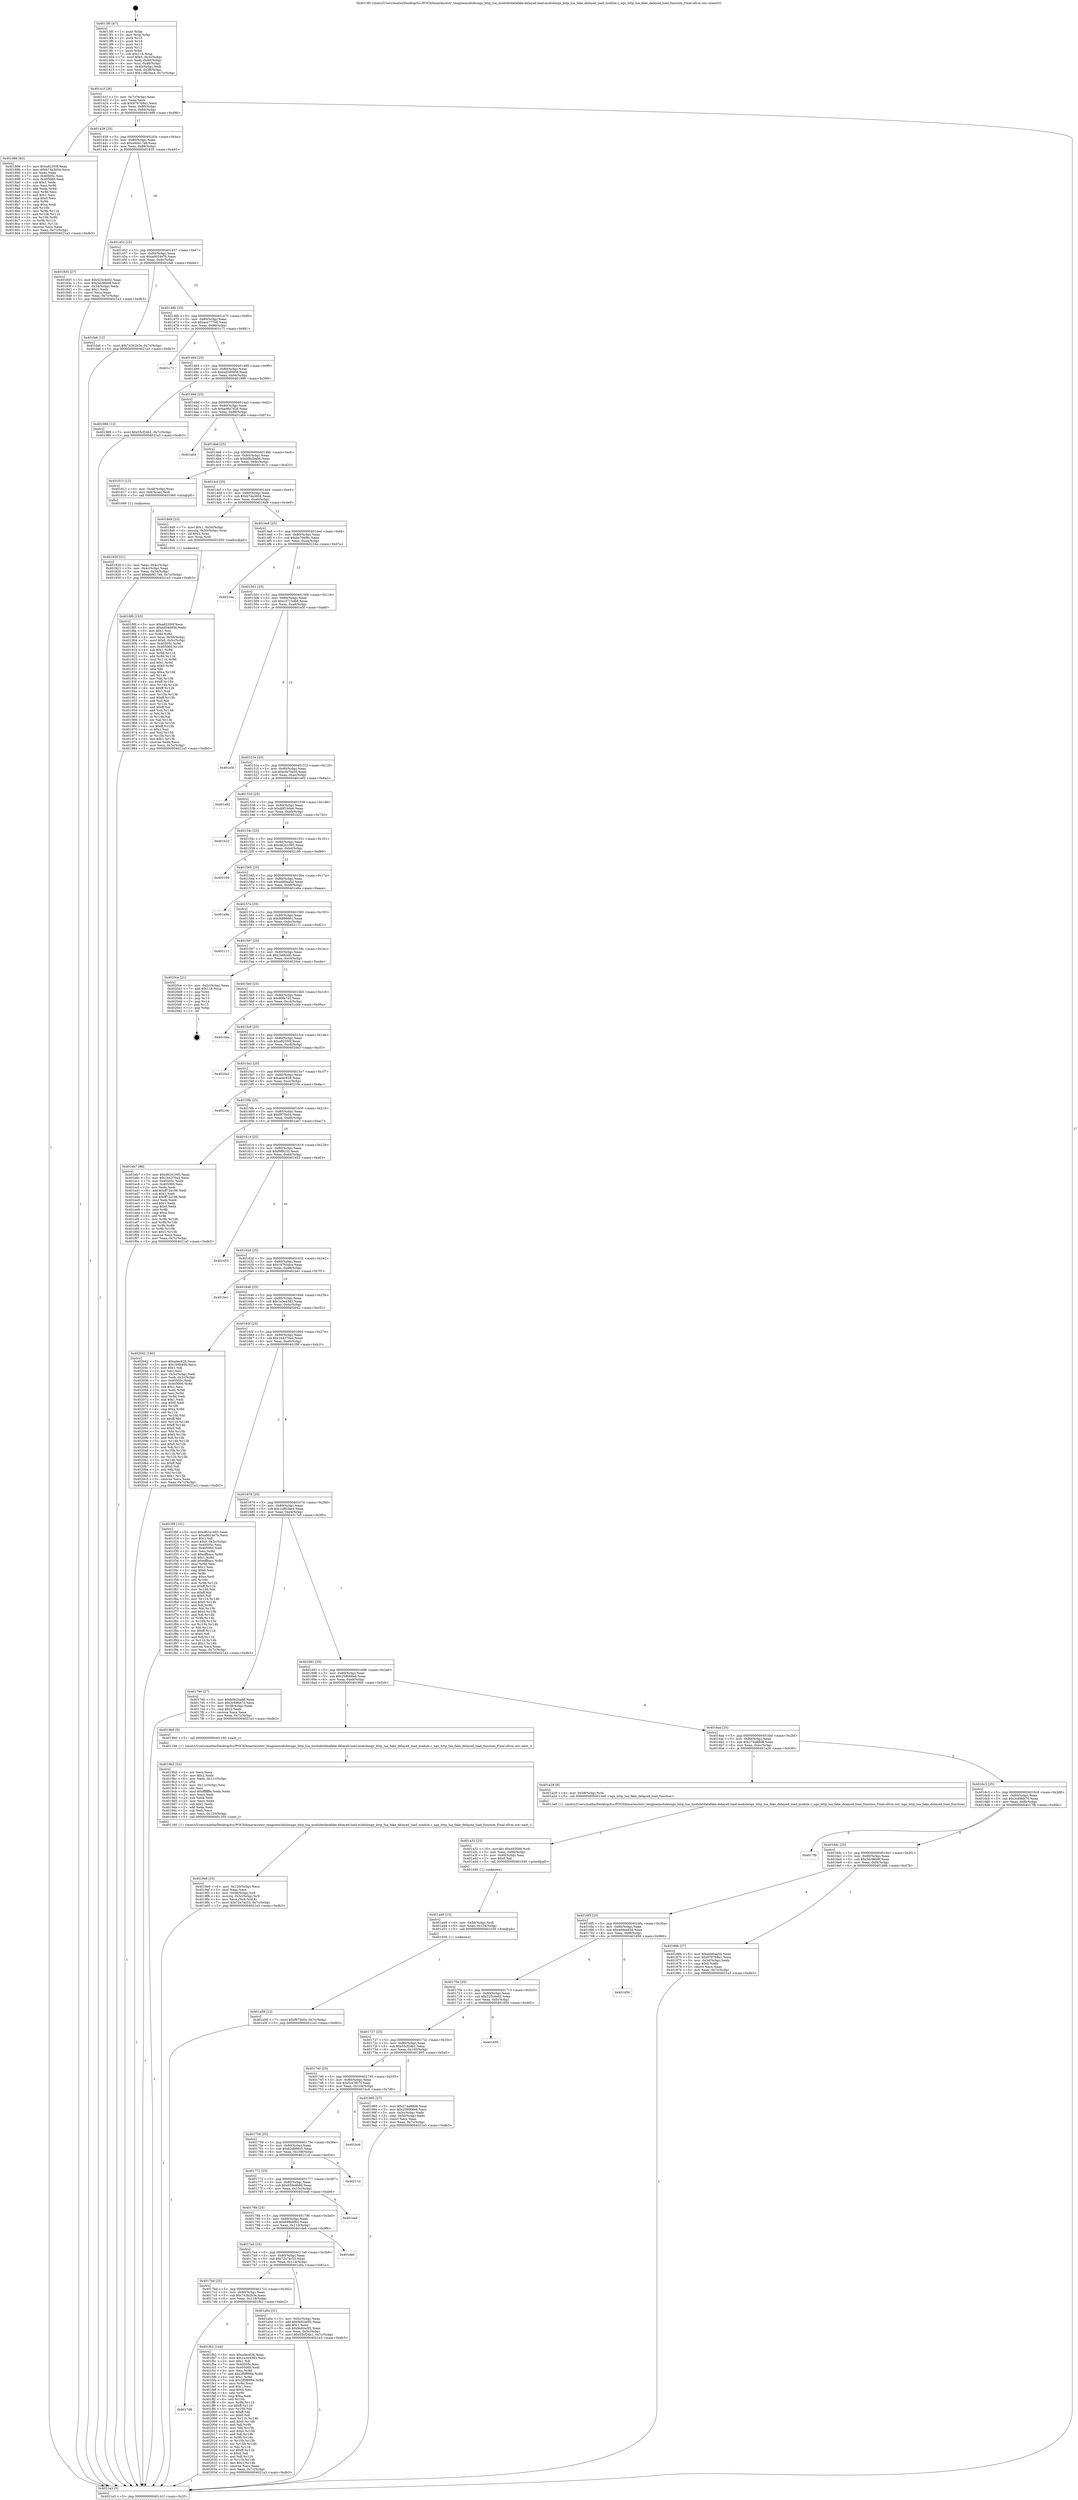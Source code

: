 digraph "0x4013f0" {
  label = "0x4013f0 (/mnt/c/Users/mathe/Desktop/tcc/POCII/binaries/extr_tenginemodulesngx_http_lua_moduletdatafake-delayed-load-modulengx_http_lua_fake_delayed_load_module.c_ngx_http_lua_fake_delayed_load_function_Final-ollvm.out::main(0))"
  labelloc = "t"
  node[shape=record]

  Entry [label="",width=0.3,height=0.3,shape=circle,fillcolor=black,style=filled]
  "0x40141f" [label="{
     0x40141f [26]\l
     | [instrs]\l
     &nbsp;&nbsp;0x40141f \<+3\>: mov -0x7c(%rbp),%eax\l
     &nbsp;&nbsp;0x401422 \<+2\>: mov %eax,%ecx\l
     &nbsp;&nbsp;0x401424 \<+6\>: sub $0x979769a1,%ecx\l
     &nbsp;&nbsp;0x40142a \<+3\>: mov %eax,-0x80(%rbp)\l
     &nbsp;&nbsp;0x40142d \<+6\>: mov %ecx,-0x84(%rbp)\l
     &nbsp;&nbsp;0x401433 \<+6\>: je 0000000000401886 \<main+0x496\>\l
  }"]
  "0x401886" [label="{
     0x401886 [83]\l
     | [instrs]\l
     &nbsp;&nbsp;0x401886 \<+5\>: mov $0xa82350f,%eax\l
     &nbsp;&nbsp;0x40188b \<+5\>: mov $0xb74a3604,%ecx\l
     &nbsp;&nbsp;0x401890 \<+2\>: xor %edx,%edx\l
     &nbsp;&nbsp;0x401892 \<+7\>: mov 0x40505c,%esi\l
     &nbsp;&nbsp;0x401899 \<+7\>: mov 0x405060,%edi\l
     &nbsp;&nbsp;0x4018a0 \<+3\>: sub $0x1,%edx\l
     &nbsp;&nbsp;0x4018a3 \<+3\>: mov %esi,%r8d\l
     &nbsp;&nbsp;0x4018a6 \<+3\>: add %edx,%r8d\l
     &nbsp;&nbsp;0x4018a9 \<+4\>: imul %r8d,%esi\l
     &nbsp;&nbsp;0x4018ad \<+3\>: and $0x1,%esi\l
     &nbsp;&nbsp;0x4018b0 \<+3\>: cmp $0x0,%esi\l
     &nbsp;&nbsp;0x4018b3 \<+4\>: sete %r9b\l
     &nbsp;&nbsp;0x4018b7 \<+3\>: cmp $0xa,%edi\l
     &nbsp;&nbsp;0x4018ba \<+4\>: setl %r10b\l
     &nbsp;&nbsp;0x4018be \<+3\>: mov %r9b,%r11b\l
     &nbsp;&nbsp;0x4018c1 \<+3\>: and %r10b,%r11b\l
     &nbsp;&nbsp;0x4018c4 \<+3\>: xor %r10b,%r9b\l
     &nbsp;&nbsp;0x4018c7 \<+3\>: or %r9b,%r11b\l
     &nbsp;&nbsp;0x4018ca \<+4\>: test $0x1,%r11b\l
     &nbsp;&nbsp;0x4018ce \<+3\>: cmovne %ecx,%eax\l
     &nbsp;&nbsp;0x4018d1 \<+3\>: mov %eax,-0x7c(%rbp)\l
     &nbsp;&nbsp;0x4018d4 \<+5\>: jmp 00000000004021a3 \<main+0xdb3\>\l
  }"]
  "0x401439" [label="{
     0x401439 [25]\l
     | [instrs]\l
     &nbsp;&nbsp;0x401439 \<+5\>: jmp 000000000040143e \<main+0x4e\>\l
     &nbsp;&nbsp;0x40143e \<+3\>: mov -0x80(%rbp),%eax\l
     &nbsp;&nbsp;0x401441 \<+5\>: sub $0xa6d417a6,%eax\l
     &nbsp;&nbsp;0x401446 \<+6\>: mov %eax,-0x88(%rbp)\l
     &nbsp;&nbsp;0x40144c \<+6\>: je 0000000000401835 \<main+0x445\>\l
  }"]
  Exit [label="",width=0.3,height=0.3,shape=circle,fillcolor=black,style=filled,peripheries=2]
  "0x401835" [label="{
     0x401835 [27]\l
     | [instrs]\l
     &nbsp;&nbsp;0x401835 \<+5\>: mov $0x525c4e02,%eax\l
     &nbsp;&nbsp;0x40183a \<+5\>: mov $0x3dc96b9f,%ecx\l
     &nbsp;&nbsp;0x40183f \<+3\>: mov -0x34(%rbp),%edx\l
     &nbsp;&nbsp;0x401842 \<+3\>: cmp $0x1,%edx\l
     &nbsp;&nbsp;0x401845 \<+3\>: cmovl %ecx,%eax\l
     &nbsp;&nbsp;0x401848 \<+3\>: mov %eax,-0x7c(%rbp)\l
     &nbsp;&nbsp;0x40184b \<+5\>: jmp 00000000004021a3 \<main+0xdb3\>\l
  }"]
  "0x401452" [label="{
     0x401452 [25]\l
     | [instrs]\l
     &nbsp;&nbsp;0x401452 \<+5\>: jmp 0000000000401457 \<main+0x67\>\l
     &nbsp;&nbsp;0x401457 \<+3\>: mov -0x80(%rbp),%eax\l
     &nbsp;&nbsp;0x40145a \<+5\>: sub $0xa9024e7b,%eax\l
     &nbsp;&nbsp;0x40145f \<+6\>: mov %eax,-0x8c(%rbp)\l
     &nbsp;&nbsp;0x401465 \<+6\>: je 0000000000401fa6 \<main+0xbb6\>\l
  }"]
  "0x4017d6" [label="{
     0x4017d6\l
  }", style=dashed]
  "0x401fa6" [label="{
     0x401fa6 [12]\l
     | [instrs]\l
     &nbsp;&nbsp;0x401fa6 \<+7\>: movl $0x743b2b3e,-0x7c(%rbp)\l
     &nbsp;&nbsp;0x401fad \<+5\>: jmp 00000000004021a3 \<main+0xdb3\>\l
  }"]
  "0x40146b" [label="{
     0x40146b [25]\l
     | [instrs]\l
     &nbsp;&nbsp;0x40146b \<+5\>: jmp 0000000000401470 \<main+0x80\>\l
     &nbsp;&nbsp;0x401470 \<+3\>: mov -0x80(%rbp),%eax\l
     &nbsp;&nbsp;0x401473 \<+5\>: sub $0xace77708,%eax\l
     &nbsp;&nbsp;0x401478 \<+6\>: mov %eax,-0x90(%rbp)\l
     &nbsp;&nbsp;0x40147e \<+6\>: je 0000000000401c71 \<main+0x881\>\l
  }"]
  "0x401fb2" [label="{
     0x401fb2 [144]\l
     | [instrs]\l
     &nbsp;&nbsp;0x401fb2 \<+5\>: mov $0xadec628,%eax\l
     &nbsp;&nbsp;0x401fb7 \<+5\>: mov $0x1a3e43d3,%ecx\l
     &nbsp;&nbsp;0x401fbc \<+2\>: mov $0x1,%dl\l
     &nbsp;&nbsp;0x401fbe \<+7\>: mov 0x40505c,%esi\l
     &nbsp;&nbsp;0x401fc5 \<+7\>: mov 0x405060,%edi\l
     &nbsp;&nbsp;0x401fcc \<+3\>: mov %esi,%r8d\l
     &nbsp;&nbsp;0x401fcf \<+7\>: add $0x2f0f8994,%r8d\l
     &nbsp;&nbsp;0x401fd6 \<+4\>: sub $0x1,%r8d\l
     &nbsp;&nbsp;0x401fda \<+7\>: sub $0x2f0f8994,%r8d\l
     &nbsp;&nbsp;0x401fe1 \<+4\>: imul %r8d,%esi\l
     &nbsp;&nbsp;0x401fe5 \<+3\>: and $0x1,%esi\l
     &nbsp;&nbsp;0x401fe8 \<+3\>: cmp $0x0,%esi\l
     &nbsp;&nbsp;0x401feb \<+4\>: sete %r9b\l
     &nbsp;&nbsp;0x401fef \<+3\>: cmp $0xa,%edi\l
     &nbsp;&nbsp;0x401ff2 \<+4\>: setl %r10b\l
     &nbsp;&nbsp;0x401ff6 \<+3\>: mov %r9b,%r11b\l
     &nbsp;&nbsp;0x401ff9 \<+4\>: xor $0xff,%r11b\l
     &nbsp;&nbsp;0x401ffd \<+3\>: mov %r10b,%bl\l
     &nbsp;&nbsp;0x402000 \<+3\>: xor $0xff,%bl\l
     &nbsp;&nbsp;0x402003 \<+3\>: xor $0x0,%dl\l
     &nbsp;&nbsp;0x402006 \<+3\>: mov %r11b,%r14b\l
     &nbsp;&nbsp;0x402009 \<+4\>: and $0x0,%r14b\l
     &nbsp;&nbsp;0x40200d \<+3\>: and %dl,%r9b\l
     &nbsp;&nbsp;0x402010 \<+3\>: mov %bl,%r15b\l
     &nbsp;&nbsp;0x402013 \<+4\>: and $0x0,%r15b\l
     &nbsp;&nbsp;0x402017 \<+3\>: and %dl,%r10b\l
     &nbsp;&nbsp;0x40201a \<+3\>: or %r9b,%r14b\l
     &nbsp;&nbsp;0x40201d \<+3\>: or %r10b,%r15b\l
     &nbsp;&nbsp;0x402020 \<+3\>: xor %r15b,%r14b\l
     &nbsp;&nbsp;0x402023 \<+3\>: or %bl,%r11b\l
     &nbsp;&nbsp;0x402026 \<+4\>: xor $0xff,%r11b\l
     &nbsp;&nbsp;0x40202a \<+3\>: or $0x0,%dl\l
     &nbsp;&nbsp;0x40202d \<+3\>: and %dl,%r11b\l
     &nbsp;&nbsp;0x402030 \<+3\>: or %r11b,%r14b\l
     &nbsp;&nbsp;0x402033 \<+4\>: test $0x1,%r14b\l
     &nbsp;&nbsp;0x402037 \<+3\>: cmovne %ecx,%eax\l
     &nbsp;&nbsp;0x40203a \<+3\>: mov %eax,-0x7c(%rbp)\l
     &nbsp;&nbsp;0x40203d \<+5\>: jmp 00000000004021a3 \<main+0xdb3\>\l
  }"]
  "0x401c71" [label="{
     0x401c71\l
  }", style=dashed]
  "0x401484" [label="{
     0x401484 [25]\l
     | [instrs]\l
     &nbsp;&nbsp;0x401484 \<+5\>: jmp 0000000000401489 \<main+0x99\>\l
     &nbsp;&nbsp;0x401489 \<+3\>: mov -0x80(%rbp),%eax\l
     &nbsp;&nbsp;0x40148c \<+5\>: sub $0xad540956,%eax\l
     &nbsp;&nbsp;0x401491 \<+6\>: mov %eax,-0x94(%rbp)\l
     &nbsp;&nbsp;0x401497 \<+6\>: je 0000000000401989 \<main+0x599\>\l
  }"]
  "0x401a58" [label="{
     0x401a58 [12]\l
     | [instrs]\l
     &nbsp;&nbsp;0x401a58 \<+7\>: movl $0xf975b54,-0x7c(%rbp)\l
     &nbsp;&nbsp;0x401a5f \<+5\>: jmp 00000000004021a3 \<main+0xdb3\>\l
  }"]
  "0x401989" [label="{
     0x401989 [12]\l
     | [instrs]\l
     &nbsp;&nbsp;0x401989 \<+7\>: movl $0x55cf24b1,-0x7c(%rbp)\l
     &nbsp;&nbsp;0x401990 \<+5\>: jmp 00000000004021a3 \<main+0xdb3\>\l
  }"]
  "0x40149d" [label="{
     0x40149d [25]\l
     | [instrs]\l
     &nbsp;&nbsp;0x40149d \<+5\>: jmp 00000000004014a2 \<main+0xb2\>\l
     &nbsp;&nbsp;0x4014a2 \<+3\>: mov -0x80(%rbp),%eax\l
     &nbsp;&nbsp;0x4014a5 \<+5\>: sub $0xad8a7d28,%eax\l
     &nbsp;&nbsp;0x4014aa \<+6\>: mov %eax,-0x98(%rbp)\l
     &nbsp;&nbsp;0x4014b0 \<+6\>: je 0000000000401a64 \<main+0x674\>\l
  }"]
  "0x401a49" [label="{
     0x401a49 [15]\l
     | [instrs]\l
     &nbsp;&nbsp;0x401a49 \<+4\>: mov -0x58(%rbp),%rdi\l
     &nbsp;&nbsp;0x401a4d \<+6\>: mov %eax,-0x124(%rbp)\l
     &nbsp;&nbsp;0x401a53 \<+5\>: call 0000000000401030 \<free@plt\>\l
     | [calls]\l
     &nbsp;&nbsp;0x401030 \{1\} (unknown)\l
  }"]
  "0x401a64" [label="{
     0x401a64\l
  }", style=dashed]
  "0x4014b6" [label="{
     0x4014b6 [25]\l
     | [instrs]\l
     &nbsp;&nbsp;0x4014b6 \<+5\>: jmp 00000000004014bb \<main+0xcb\>\l
     &nbsp;&nbsp;0x4014bb \<+3\>: mov -0x80(%rbp),%eax\l
     &nbsp;&nbsp;0x4014be \<+5\>: sub $0xb0b2bab6,%eax\l
     &nbsp;&nbsp;0x4014c3 \<+6\>: mov %eax,-0x9c(%rbp)\l
     &nbsp;&nbsp;0x4014c9 \<+6\>: je 0000000000401813 \<main+0x423\>\l
  }"]
  "0x401a32" [label="{
     0x401a32 [23]\l
     | [instrs]\l
     &nbsp;&nbsp;0x401a32 \<+10\>: movabs $0x4030d6,%rdi\l
     &nbsp;&nbsp;0x401a3c \<+3\>: mov %eax,-0x60(%rbp)\l
     &nbsp;&nbsp;0x401a3f \<+3\>: mov -0x60(%rbp),%esi\l
     &nbsp;&nbsp;0x401a42 \<+2\>: mov $0x0,%al\l
     &nbsp;&nbsp;0x401a44 \<+5\>: call 0000000000401040 \<printf@plt\>\l
     | [calls]\l
     &nbsp;&nbsp;0x401040 \{1\} (unknown)\l
  }"]
  "0x401813" [label="{
     0x401813 [13]\l
     | [instrs]\l
     &nbsp;&nbsp;0x401813 \<+4\>: mov -0x48(%rbp),%rax\l
     &nbsp;&nbsp;0x401817 \<+4\>: mov 0x8(%rax),%rdi\l
     &nbsp;&nbsp;0x40181b \<+5\>: call 0000000000401060 \<atoi@plt\>\l
     | [calls]\l
     &nbsp;&nbsp;0x401060 \{1\} (unknown)\l
  }"]
  "0x4014cf" [label="{
     0x4014cf [25]\l
     | [instrs]\l
     &nbsp;&nbsp;0x4014cf \<+5\>: jmp 00000000004014d4 \<main+0xe4\>\l
     &nbsp;&nbsp;0x4014d4 \<+3\>: mov -0x80(%rbp),%eax\l
     &nbsp;&nbsp;0x4014d7 \<+5\>: sub $0xb74a3604,%eax\l
     &nbsp;&nbsp;0x4014dc \<+6\>: mov %eax,-0xa0(%rbp)\l
     &nbsp;&nbsp;0x4014e2 \<+6\>: je 00000000004018d9 \<main+0x4e9\>\l
  }"]
  "0x4017bd" [label="{
     0x4017bd [25]\l
     | [instrs]\l
     &nbsp;&nbsp;0x4017bd \<+5\>: jmp 00000000004017c2 \<main+0x3d2\>\l
     &nbsp;&nbsp;0x4017c2 \<+3\>: mov -0x80(%rbp),%eax\l
     &nbsp;&nbsp;0x4017c5 \<+5\>: sub $0x743b2b3e,%eax\l
     &nbsp;&nbsp;0x4017ca \<+6\>: mov %eax,-0x118(%rbp)\l
     &nbsp;&nbsp;0x4017d0 \<+6\>: je 0000000000401fb2 \<main+0xbc2\>\l
  }"]
  "0x4018d9" [label="{
     0x4018d9 [23]\l
     | [instrs]\l
     &nbsp;&nbsp;0x4018d9 \<+7\>: movl $0x1,-0x50(%rbp)\l
     &nbsp;&nbsp;0x4018e0 \<+4\>: movslq -0x50(%rbp),%rax\l
     &nbsp;&nbsp;0x4018e4 \<+4\>: shl $0x2,%rax\l
     &nbsp;&nbsp;0x4018e8 \<+3\>: mov %rax,%rdi\l
     &nbsp;&nbsp;0x4018eb \<+5\>: call 0000000000401050 \<malloc@plt\>\l
     | [calls]\l
     &nbsp;&nbsp;0x401050 \{1\} (unknown)\l
  }"]
  "0x4014e8" [label="{
     0x4014e8 [25]\l
     | [instrs]\l
     &nbsp;&nbsp;0x4014e8 \<+5\>: jmp 00000000004014ed \<main+0xfd\>\l
     &nbsp;&nbsp;0x4014ed \<+3\>: mov -0x80(%rbp),%eax\l
     &nbsp;&nbsp;0x4014f0 \<+5\>: sub $0xbe70ef8c,%eax\l
     &nbsp;&nbsp;0x4014f5 \<+6\>: mov %eax,-0xa4(%rbp)\l
     &nbsp;&nbsp;0x4014fb \<+6\>: je 000000000040216a \<main+0xd7a\>\l
  }"]
  "0x401a0a" [label="{
     0x401a0a [31]\l
     | [instrs]\l
     &nbsp;&nbsp;0x401a0a \<+3\>: mov -0x5c(%rbp),%eax\l
     &nbsp;&nbsp;0x401a0d \<+5\>: add $0x9e62a0f2,%eax\l
     &nbsp;&nbsp;0x401a12 \<+3\>: add $0x1,%eax\l
     &nbsp;&nbsp;0x401a15 \<+5\>: sub $0x9e62a0f2,%eax\l
     &nbsp;&nbsp;0x401a1a \<+3\>: mov %eax,-0x5c(%rbp)\l
     &nbsp;&nbsp;0x401a1d \<+7\>: movl $0x55cf24b1,-0x7c(%rbp)\l
     &nbsp;&nbsp;0x401a24 \<+5\>: jmp 00000000004021a3 \<main+0xdb3\>\l
  }"]
  "0x40216a" [label="{
     0x40216a\l
  }", style=dashed]
  "0x401501" [label="{
     0x401501 [25]\l
     | [instrs]\l
     &nbsp;&nbsp;0x401501 \<+5\>: jmp 0000000000401506 \<main+0x116\>\l
     &nbsp;&nbsp;0x401506 \<+3\>: mov -0x80(%rbp),%eax\l
     &nbsp;&nbsp;0x401509 \<+5\>: sub $0xc3715db9,%eax\l
     &nbsp;&nbsp;0x40150e \<+6\>: mov %eax,-0xa8(%rbp)\l
     &nbsp;&nbsp;0x401514 \<+6\>: je 0000000000401e5f \<main+0xa6f\>\l
  }"]
  "0x4017a4" [label="{
     0x4017a4 [25]\l
     | [instrs]\l
     &nbsp;&nbsp;0x4017a4 \<+5\>: jmp 00000000004017a9 \<main+0x3b9\>\l
     &nbsp;&nbsp;0x4017a9 \<+3\>: mov -0x80(%rbp),%eax\l
     &nbsp;&nbsp;0x4017ac \<+5\>: sub $0x72a7ac53,%eax\l
     &nbsp;&nbsp;0x4017b1 \<+6\>: mov %eax,-0x114(%rbp)\l
     &nbsp;&nbsp;0x4017b7 \<+6\>: je 0000000000401a0a \<main+0x61a\>\l
  }"]
  "0x401e5f" [label="{
     0x401e5f\l
  }", style=dashed]
  "0x40151a" [label="{
     0x40151a [25]\l
     | [instrs]\l
     &nbsp;&nbsp;0x40151a \<+5\>: jmp 000000000040151f \<main+0x12f\>\l
     &nbsp;&nbsp;0x40151f \<+3\>: mov -0x80(%rbp),%eax\l
     &nbsp;&nbsp;0x401522 \<+5\>: sub $0xcfa70e35,%eax\l
     &nbsp;&nbsp;0x401527 \<+6\>: mov %eax,-0xac(%rbp)\l
     &nbsp;&nbsp;0x40152d \<+6\>: je 0000000000401a92 \<main+0x6a2\>\l
  }"]
  "0x401de6" [label="{
     0x401de6\l
  }", style=dashed]
  "0x401a92" [label="{
     0x401a92\l
  }", style=dashed]
  "0x401533" [label="{
     0x401533 [25]\l
     | [instrs]\l
     &nbsp;&nbsp;0x401533 \<+5\>: jmp 0000000000401538 \<main+0x148\>\l
     &nbsp;&nbsp;0x401538 \<+3\>: mov -0x80(%rbp),%eax\l
     &nbsp;&nbsp;0x40153b \<+5\>: sub $0xd0f1b0e6,%eax\l
     &nbsp;&nbsp;0x401540 \<+6\>: mov %eax,-0xb0(%rbp)\l
     &nbsp;&nbsp;0x401546 \<+6\>: je 0000000000401b22 \<main+0x732\>\l
  }"]
  "0x40178b" [label="{
     0x40178b [25]\l
     | [instrs]\l
     &nbsp;&nbsp;0x40178b \<+5\>: jmp 0000000000401790 \<main+0x3a0\>\l
     &nbsp;&nbsp;0x401790 \<+3\>: mov -0x80(%rbp),%eax\l
     &nbsp;&nbsp;0x401793 \<+5\>: sub $0x699ebfb2,%eax\l
     &nbsp;&nbsp;0x401798 \<+6\>: mov %eax,-0x110(%rbp)\l
     &nbsp;&nbsp;0x40179e \<+6\>: je 0000000000401de6 \<main+0x9f6\>\l
  }"]
  "0x401b22" [label="{
     0x401b22\l
  }", style=dashed]
  "0x40154c" [label="{
     0x40154c [25]\l
     | [instrs]\l
     &nbsp;&nbsp;0x40154c \<+5\>: jmp 0000000000401551 \<main+0x161\>\l
     &nbsp;&nbsp;0x401551 \<+3\>: mov -0x80(%rbp),%eax\l
     &nbsp;&nbsp;0x401554 \<+5\>: sub $0xd6241093,%eax\l
     &nbsp;&nbsp;0x401559 \<+6\>: mov %eax,-0xb4(%rbp)\l
     &nbsp;&nbsp;0x40155f \<+6\>: je 0000000000402189 \<main+0xd99\>\l
  }"]
  "0x401ea6" [label="{
     0x401ea6\l
  }", style=dashed]
  "0x402189" [label="{
     0x402189\l
  }", style=dashed]
  "0x401565" [label="{
     0x401565 [25]\l
     | [instrs]\l
     &nbsp;&nbsp;0x401565 \<+5\>: jmp 000000000040156a \<main+0x17a\>\l
     &nbsp;&nbsp;0x40156a \<+3\>: mov -0x80(%rbp),%eax\l
     &nbsp;&nbsp;0x40156d \<+5\>: sub $0xedd0aa5d,%eax\l
     &nbsp;&nbsp;0x401572 \<+6\>: mov %eax,-0xb8(%rbp)\l
     &nbsp;&nbsp;0x401578 \<+6\>: je 0000000000401e9a \<main+0xaaa\>\l
  }"]
  "0x401772" [label="{
     0x401772 [25]\l
     | [instrs]\l
     &nbsp;&nbsp;0x401772 \<+5\>: jmp 0000000000401777 \<main+0x387\>\l
     &nbsp;&nbsp;0x401777 \<+3\>: mov -0x80(%rbp),%eax\l
     &nbsp;&nbsp;0x40177a \<+5\>: sub $0x659e9b9d,%eax\l
     &nbsp;&nbsp;0x40177f \<+6\>: mov %eax,-0x10c(%rbp)\l
     &nbsp;&nbsp;0x401785 \<+6\>: je 0000000000401ea6 \<main+0xab6\>\l
  }"]
  "0x401e9a" [label="{
     0x401e9a\l
  }", style=dashed]
  "0x40157e" [label="{
     0x40157e [25]\l
     | [instrs]\l
     &nbsp;&nbsp;0x40157e \<+5\>: jmp 0000000000401583 \<main+0x193\>\l
     &nbsp;&nbsp;0x401583 \<+3\>: mov -0x80(%rbp),%eax\l
     &nbsp;&nbsp;0x401586 \<+5\>: sub $0xf4886661,%eax\l
     &nbsp;&nbsp;0x40158b \<+6\>: mov %eax,-0xbc(%rbp)\l
     &nbsp;&nbsp;0x401591 \<+6\>: je 0000000000402111 \<main+0xd21\>\l
  }"]
  "0x40211d" [label="{
     0x40211d\l
  }", style=dashed]
  "0x402111" [label="{
     0x402111\l
  }", style=dashed]
  "0x401597" [label="{
     0x401597 [25]\l
     | [instrs]\l
     &nbsp;&nbsp;0x401597 \<+5\>: jmp 000000000040159c \<main+0x1ac\>\l
     &nbsp;&nbsp;0x40159c \<+3\>: mov -0x80(%rbp),%eax\l
     &nbsp;&nbsp;0x40159f \<+5\>: sub $0x1b6b4d0,%eax\l
     &nbsp;&nbsp;0x4015a4 \<+6\>: mov %eax,-0xc0(%rbp)\l
     &nbsp;&nbsp;0x4015aa \<+6\>: je 00000000004020ce \<main+0xcde\>\l
  }"]
  "0x401759" [label="{
     0x401759 [25]\l
     | [instrs]\l
     &nbsp;&nbsp;0x401759 \<+5\>: jmp 000000000040175e \<main+0x36e\>\l
     &nbsp;&nbsp;0x40175e \<+3\>: mov -0x80(%rbp),%eax\l
     &nbsp;&nbsp;0x401761 \<+5\>: sub $0x62db66c5,%eax\l
     &nbsp;&nbsp;0x401766 \<+6\>: mov %eax,-0x108(%rbp)\l
     &nbsp;&nbsp;0x40176c \<+6\>: je 000000000040211d \<main+0xd2d\>\l
  }"]
  "0x4020ce" [label="{
     0x4020ce [21]\l
     | [instrs]\l
     &nbsp;&nbsp;0x4020ce \<+3\>: mov -0x2c(%rbp),%eax\l
     &nbsp;&nbsp;0x4020d1 \<+7\>: add $0x118,%rsp\l
     &nbsp;&nbsp;0x4020d8 \<+1\>: pop %rbx\l
     &nbsp;&nbsp;0x4020d9 \<+2\>: pop %r12\l
     &nbsp;&nbsp;0x4020db \<+2\>: pop %r13\l
     &nbsp;&nbsp;0x4020dd \<+2\>: pop %r14\l
     &nbsp;&nbsp;0x4020df \<+2\>: pop %r15\l
     &nbsp;&nbsp;0x4020e1 \<+1\>: pop %rbp\l
     &nbsp;&nbsp;0x4020e2 \<+1\>: ret\l
  }"]
  "0x4015b0" [label="{
     0x4015b0 [25]\l
     | [instrs]\l
     &nbsp;&nbsp;0x4015b0 \<+5\>: jmp 00000000004015b5 \<main+0x1c5\>\l
     &nbsp;&nbsp;0x4015b5 \<+3\>: mov -0x80(%rbp),%eax\l
     &nbsp;&nbsp;0x4015b8 \<+5\>: sub $0x60fe742,%eax\l
     &nbsp;&nbsp;0x4015bd \<+6\>: mov %eax,-0xc4(%rbp)\l
     &nbsp;&nbsp;0x4015c3 \<+6\>: je 0000000000401d4a \<main+0x95a\>\l
  }"]
  "0x401bc6" [label="{
     0x401bc6\l
  }", style=dashed]
  "0x401d4a" [label="{
     0x401d4a\l
  }", style=dashed]
  "0x4015c9" [label="{
     0x4015c9 [25]\l
     | [instrs]\l
     &nbsp;&nbsp;0x4015c9 \<+5\>: jmp 00000000004015ce \<main+0x1de\>\l
     &nbsp;&nbsp;0x4015ce \<+3\>: mov -0x80(%rbp),%eax\l
     &nbsp;&nbsp;0x4015d1 \<+5\>: sub $0xa82350f,%eax\l
     &nbsp;&nbsp;0x4015d6 \<+6\>: mov %eax,-0xc8(%rbp)\l
     &nbsp;&nbsp;0x4015dc \<+6\>: je 00000000004020e3 \<main+0xcf3\>\l
  }"]
  "0x4019e9" [label="{
     0x4019e9 [33]\l
     | [instrs]\l
     &nbsp;&nbsp;0x4019e9 \<+6\>: mov -0x120(%rbp),%ecx\l
     &nbsp;&nbsp;0x4019ef \<+3\>: imul %eax,%ecx\l
     &nbsp;&nbsp;0x4019f2 \<+4\>: mov -0x58(%rbp),%r8\l
     &nbsp;&nbsp;0x4019f6 \<+4\>: movslq -0x5c(%rbp),%r9\l
     &nbsp;&nbsp;0x4019fa \<+4\>: mov %ecx,(%r8,%r9,4)\l
     &nbsp;&nbsp;0x4019fe \<+7\>: movl $0x72a7ac53,-0x7c(%rbp)\l
     &nbsp;&nbsp;0x401a05 \<+5\>: jmp 00000000004021a3 \<main+0xdb3\>\l
  }"]
  "0x4020e3" [label="{
     0x4020e3\l
  }", style=dashed]
  "0x4015e2" [label="{
     0x4015e2 [25]\l
     | [instrs]\l
     &nbsp;&nbsp;0x4015e2 \<+5\>: jmp 00000000004015e7 \<main+0x1f7\>\l
     &nbsp;&nbsp;0x4015e7 \<+3\>: mov -0x80(%rbp),%eax\l
     &nbsp;&nbsp;0x4015ea \<+5\>: sub $0xadec628,%eax\l
     &nbsp;&nbsp;0x4015ef \<+6\>: mov %eax,-0xcc(%rbp)\l
     &nbsp;&nbsp;0x4015f5 \<+6\>: je 000000000040219c \<main+0xdac\>\l
  }"]
  "0x4019b5" [label="{
     0x4019b5 [52]\l
     | [instrs]\l
     &nbsp;&nbsp;0x4019b5 \<+2\>: xor %ecx,%ecx\l
     &nbsp;&nbsp;0x4019b7 \<+5\>: mov $0x2,%edx\l
     &nbsp;&nbsp;0x4019bc \<+6\>: mov %edx,-0x11c(%rbp)\l
     &nbsp;&nbsp;0x4019c2 \<+1\>: cltd\l
     &nbsp;&nbsp;0x4019c3 \<+6\>: mov -0x11c(%rbp),%esi\l
     &nbsp;&nbsp;0x4019c9 \<+2\>: idiv %esi\l
     &nbsp;&nbsp;0x4019cb \<+6\>: imul $0xfffffffe,%edx,%edx\l
     &nbsp;&nbsp;0x4019d1 \<+2\>: mov %ecx,%edi\l
     &nbsp;&nbsp;0x4019d3 \<+2\>: sub %edx,%edi\l
     &nbsp;&nbsp;0x4019d5 \<+2\>: mov %ecx,%edx\l
     &nbsp;&nbsp;0x4019d7 \<+3\>: sub $0x1,%edx\l
     &nbsp;&nbsp;0x4019da \<+2\>: add %edx,%edi\l
     &nbsp;&nbsp;0x4019dc \<+2\>: sub %edi,%ecx\l
     &nbsp;&nbsp;0x4019de \<+6\>: mov %ecx,-0x120(%rbp)\l
     &nbsp;&nbsp;0x4019e4 \<+5\>: call 0000000000401160 \<next_i\>\l
     | [calls]\l
     &nbsp;&nbsp;0x401160 \{1\} (/mnt/c/Users/mathe/Desktop/tcc/POCII/binaries/extr_tenginemodulesngx_http_lua_moduletdatafake-delayed-load-modulengx_http_lua_fake_delayed_load_module.c_ngx_http_lua_fake_delayed_load_function_Final-ollvm.out::next_i)\l
  }"]
  "0x40219c" [label="{
     0x40219c\l
  }", style=dashed]
  "0x4015fb" [label="{
     0x4015fb [25]\l
     | [instrs]\l
     &nbsp;&nbsp;0x4015fb \<+5\>: jmp 0000000000401600 \<main+0x210\>\l
     &nbsp;&nbsp;0x401600 \<+3\>: mov -0x80(%rbp),%eax\l
     &nbsp;&nbsp;0x401603 \<+5\>: sub $0xf975b54,%eax\l
     &nbsp;&nbsp;0x401608 \<+6\>: mov %eax,-0xd0(%rbp)\l
     &nbsp;&nbsp;0x40160e \<+6\>: je 0000000000401eb7 \<main+0xac7\>\l
  }"]
  "0x401740" [label="{
     0x401740 [25]\l
     | [instrs]\l
     &nbsp;&nbsp;0x401740 \<+5\>: jmp 0000000000401745 \<main+0x355\>\l
     &nbsp;&nbsp;0x401745 \<+3\>: mov -0x80(%rbp),%eax\l
     &nbsp;&nbsp;0x401748 \<+5\>: sub $0x5ca78c7f,%eax\l
     &nbsp;&nbsp;0x40174d \<+6\>: mov %eax,-0x104(%rbp)\l
     &nbsp;&nbsp;0x401753 \<+6\>: je 0000000000401bc6 \<main+0x7d6\>\l
  }"]
  "0x401eb7" [label="{
     0x401eb7 [88]\l
     | [instrs]\l
     &nbsp;&nbsp;0x401eb7 \<+5\>: mov $0xd6241093,%eax\l
     &nbsp;&nbsp;0x401ebc \<+5\>: mov $0x1b4370a4,%ecx\l
     &nbsp;&nbsp;0x401ec1 \<+7\>: mov 0x40505c,%edx\l
     &nbsp;&nbsp;0x401ec8 \<+7\>: mov 0x405060,%esi\l
     &nbsp;&nbsp;0x401ecf \<+2\>: mov %edx,%edi\l
     &nbsp;&nbsp;0x401ed1 \<+6\>: add $0xff72a196,%edi\l
     &nbsp;&nbsp;0x401ed7 \<+3\>: sub $0x1,%edi\l
     &nbsp;&nbsp;0x401eda \<+6\>: sub $0xff72a196,%edi\l
     &nbsp;&nbsp;0x401ee0 \<+3\>: imul %edi,%edx\l
     &nbsp;&nbsp;0x401ee3 \<+3\>: and $0x1,%edx\l
     &nbsp;&nbsp;0x401ee6 \<+3\>: cmp $0x0,%edx\l
     &nbsp;&nbsp;0x401ee9 \<+4\>: sete %r8b\l
     &nbsp;&nbsp;0x401eed \<+3\>: cmp $0xa,%esi\l
     &nbsp;&nbsp;0x401ef0 \<+4\>: setl %r9b\l
     &nbsp;&nbsp;0x401ef4 \<+3\>: mov %r8b,%r10b\l
     &nbsp;&nbsp;0x401ef7 \<+3\>: and %r9b,%r10b\l
     &nbsp;&nbsp;0x401efa \<+3\>: xor %r9b,%r8b\l
     &nbsp;&nbsp;0x401efd \<+3\>: or %r8b,%r10b\l
     &nbsp;&nbsp;0x401f00 \<+4\>: test $0x1,%r10b\l
     &nbsp;&nbsp;0x401f04 \<+3\>: cmovne %ecx,%eax\l
     &nbsp;&nbsp;0x401f07 \<+3\>: mov %eax,-0x7c(%rbp)\l
     &nbsp;&nbsp;0x401f0a \<+5\>: jmp 00000000004021a3 \<main+0xdb3\>\l
  }"]
  "0x401614" [label="{
     0x401614 [25]\l
     | [instrs]\l
     &nbsp;&nbsp;0x401614 \<+5\>: jmp 0000000000401619 \<main+0x229\>\l
     &nbsp;&nbsp;0x401619 \<+3\>: mov -0x80(%rbp),%eax\l
     &nbsp;&nbsp;0x40161c \<+5\>: sub $0xf9f9233,%eax\l
     &nbsp;&nbsp;0x401621 \<+6\>: mov %eax,-0xd4(%rbp)\l
     &nbsp;&nbsp;0x401627 \<+6\>: je 0000000000401e53 \<main+0xa63\>\l
  }"]
  "0x401995" [label="{
     0x401995 [27]\l
     | [instrs]\l
     &nbsp;&nbsp;0x401995 \<+5\>: mov $0x274a88d8,%eax\l
     &nbsp;&nbsp;0x40199a \<+5\>: mov $0x258066e6,%ecx\l
     &nbsp;&nbsp;0x40199f \<+3\>: mov -0x5c(%rbp),%edx\l
     &nbsp;&nbsp;0x4019a2 \<+3\>: cmp -0x50(%rbp),%edx\l
     &nbsp;&nbsp;0x4019a5 \<+3\>: cmovl %ecx,%eax\l
     &nbsp;&nbsp;0x4019a8 \<+3\>: mov %eax,-0x7c(%rbp)\l
     &nbsp;&nbsp;0x4019ab \<+5\>: jmp 00000000004021a3 \<main+0xdb3\>\l
  }"]
  "0x401e53" [label="{
     0x401e53\l
  }", style=dashed]
  "0x40162d" [label="{
     0x40162d [25]\l
     | [instrs]\l
     &nbsp;&nbsp;0x40162d \<+5\>: jmp 0000000000401632 \<main+0x242\>\l
     &nbsp;&nbsp;0x401632 \<+3\>: mov -0x80(%rbp),%eax\l
     &nbsp;&nbsp;0x401635 \<+5\>: sub $0x18765dce,%eax\l
     &nbsp;&nbsp;0x40163a \<+6\>: mov %eax,-0xd8(%rbp)\l
     &nbsp;&nbsp;0x401640 \<+6\>: je 0000000000401be1 \<main+0x7f1\>\l
  }"]
  "0x401727" [label="{
     0x401727 [25]\l
     | [instrs]\l
     &nbsp;&nbsp;0x401727 \<+5\>: jmp 000000000040172c \<main+0x33c\>\l
     &nbsp;&nbsp;0x40172c \<+3\>: mov -0x80(%rbp),%eax\l
     &nbsp;&nbsp;0x40172f \<+5\>: sub $0x55cf24b1,%eax\l
     &nbsp;&nbsp;0x401734 \<+6\>: mov %eax,-0x100(%rbp)\l
     &nbsp;&nbsp;0x40173a \<+6\>: je 0000000000401995 \<main+0x5a5\>\l
  }"]
  "0x401be1" [label="{
     0x401be1\l
  }", style=dashed]
  "0x401646" [label="{
     0x401646 [25]\l
     | [instrs]\l
     &nbsp;&nbsp;0x401646 \<+5\>: jmp 000000000040164b \<main+0x25b\>\l
     &nbsp;&nbsp;0x40164b \<+3\>: mov -0x80(%rbp),%eax\l
     &nbsp;&nbsp;0x40164e \<+5\>: sub $0x1a3e43d3,%eax\l
     &nbsp;&nbsp;0x401653 \<+6\>: mov %eax,-0xdc(%rbp)\l
     &nbsp;&nbsp;0x401659 \<+6\>: je 0000000000402042 \<main+0xc52\>\l
  }"]
  "0x401850" [label="{
     0x401850\l
  }", style=dashed]
  "0x402042" [label="{
     0x402042 [140]\l
     | [instrs]\l
     &nbsp;&nbsp;0x402042 \<+5\>: mov $0xadec628,%eax\l
     &nbsp;&nbsp;0x402047 \<+5\>: mov $0x1b6b4d0,%ecx\l
     &nbsp;&nbsp;0x40204c \<+2\>: mov $0x1,%dl\l
     &nbsp;&nbsp;0x40204e \<+2\>: xor %esi,%esi\l
     &nbsp;&nbsp;0x402050 \<+3\>: mov -0x3c(%rbp),%edi\l
     &nbsp;&nbsp;0x402053 \<+3\>: mov %edi,-0x2c(%rbp)\l
     &nbsp;&nbsp;0x402056 \<+7\>: mov 0x40505c,%edi\l
     &nbsp;&nbsp;0x40205d \<+8\>: mov 0x405060,%r8d\l
     &nbsp;&nbsp;0x402065 \<+3\>: sub $0x1,%esi\l
     &nbsp;&nbsp;0x402068 \<+3\>: mov %edi,%r9d\l
     &nbsp;&nbsp;0x40206b \<+3\>: add %esi,%r9d\l
     &nbsp;&nbsp;0x40206e \<+4\>: imul %r9d,%edi\l
     &nbsp;&nbsp;0x402072 \<+3\>: and $0x1,%edi\l
     &nbsp;&nbsp;0x402075 \<+3\>: cmp $0x0,%edi\l
     &nbsp;&nbsp;0x402078 \<+4\>: sete %r10b\l
     &nbsp;&nbsp;0x40207c \<+4\>: cmp $0xa,%r8d\l
     &nbsp;&nbsp;0x402080 \<+4\>: setl %r11b\l
     &nbsp;&nbsp;0x402084 \<+3\>: mov %r10b,%bl\l
     &nbsp;&nbsp;0x402087 \<+3\>: xor $0xff,%bl\l
     &nbsp;&nbsp;0x40208a \<+3\>: mov %r11b,%r14b\l
     &nbsp;&nbsp;0x40208d \<+4\>: xor $0xff,%r14b\l
     &nbsp;&nbsp;0x402091 \<+3\>: xor $0x0,%dl\l
     &nbsp;&nbsp;0x402094 \<+3\>: mov %bl,%r15b\l
     &nbsp;&nbsp;0x402097 \<+4\>: and $0x0,%r15b\l
     &nbsp;&nbsp;0x40209b \<+3\>: and %dl,%r10b\l
     &nbsp;&nbsp;0x40209e \<+3\>: mov %r14b,%r12b\l
     &nbsp;&nbsp;0x4020a1 \<+4\>: and $0x0,%r12b\l
     &nbsp;&nbsp;0x4020a5 \<+3\>: and %dl,%r11b\l
     &nbsp;&nbsp;0x4020a8 \<+3\>: or %r10b,%r15b\l
     &nbsp;&nbsp;0x4020ab \<+3\>: or %r11b,%r12b\l
     &nbsp;&nbsp;0x4020ae \<+3\>: xor %r12b,%r15b\l
     &nbsp;&nbsp;0x4020b1 \<+3\>: or %r14b,%bl\l
     &nbsp;&nbsp;0x4020b4 \<+3\>: xor $0xff,%bl\l
     &nbsp;&nbsp;0x4020b7 \<+3\>: or $0x0,%dl\l
     &nbsp;&nbsp;0x4020ba \<+2\>: and %dl,%bl\l
     &nbsp;&nbsp;0x4020bc \<+3\>: or %bl,%r15b\l
     &nbsp;&nbsp;0x4020bf \<+4\>: test $0x1,%r15b\l
     &nbsp;&nbsp;0x4020c3 \<+3\>: cmovne %ecx,%eax\l
     &nbsp;&nbsp;0x4020c6 \<+3\>: mov %eax,-0x7c(%rbp)\l
     &nbsp;&nbsp;0x4020c9 \<+5\>: jmp 00000000004021a3 \<main+0xdb3\>\l
  }"]
  "0x40165f" [label="{
     0x40165f [25]\l
     | [instrs]\l
     &nbsp;&nbsp;0x40165f \<+5\>: jmp 0000000000401664 \<main+0x274\>\l
     &nbsp;&nbsp;0x401664 \<+3\>: mov -0x80(%rbp),%eax\l
     &nbsp;&nbsp;0x401667 \<+5\>: sub $0x1b4370a4,%eax\l
     &nbsp;&nbsp;0x40166c \<+6\>: mov %eax,-0xe0(%rbp)\l
     &nbsp;&nbsp;0x401672 \<+6\>: je 0000000000401f0f \<main+0xb1f\>\l
  }"]
  "0x40170e" [label="{
     0x40170e [25]\l
     | [instrs]\l
     &nbsp;&nbsp;0x40170e \<+5\>: jmp 0000000000401713 \<main+0x323\>\l
     &nbsp;&nbsp;0x401713 \<+3\>: mov -0x80(%rbp),%eax\l
     &nbsp;&nbsp;0x401716 \<+5\>: sub $0x525c4e02,%eax\l
     &nbsp;&nbsp;0x40171b \<+6\>: mov %eax,-0xfc(%rbp)\l
     &nbsp;&nbsp;0x401721 \<+6\>: je 0000000000401850 \<main+0x460\>\l
  }"]
  "0x401f0f" [label="{
     0x401f0f [151]\l
     | [instrs]\l
     &nbsp;&nbsp;0x401f0f \<+5\>: mov $0xd6241093,%eax\l
     &nbsp;&nbsp;0x401f14 \<+5\>: mov $0xa9024e7b,%ecx\l
     &nbsp;&nbsp;0x401f19 \<+2\>: mov $0x1,%dl\l
     &nbsp;&nbsp;0x401f1b \<+7\>: movl $0x0,-0x3c(%rbp)\l
     &nbsp;&nbsp;0x401f22 \<+7\>: mov 0x40505c,%esi\l
     &nbsp;&nbsp;0x401f29 \<+7\>: mov 0x405060,%edi\l
     &nbsp;&nbsp;0x401f30 \<+3\>: mov %esi,%r8d\l
     &nbsp;&nbsp;0x401f33 \<+7\>: sub $0xeffbacc,%r8d\l
     &nbsp;&nbsp;0x401f3a \<+4\>: sub $0x1,%r8d\l
     &nbsp;&nbsp;0x401f3e \<+7\>: add $0xeffbacc,%r8d\l
     &nbsp;&nbsp;0x401f45 \<+4\>: imul %r8d,%esi\l
     &nbsp;&nbsp;0x401f49 \<+3\>: and $0x1,%esi\l
     &nbsp;&nbsp;0x401f4c \<+3\>: cmp $0x0,%esi\l
     &nbsp;&nbsp;0x401f4f \<+4\>: sete %r9b\l
     &nbsp;&nbsp;0x401f53 \<+3\>: cmp $0xa,%edi\l
     &nbsp;&nbsp;0x401f56 \<+4\>: setl %r10b\l
     &nbsp;&nbsp;0x401f5a \<+3\>: mov %r9b,%r11b\l
     &nbsp;&nbsp;0x401f5d \<+4\>: xor $0xff,%r11b\l
     &nbsp;&nbsp;0x401f61 \<+3\>: mov %r10b,%bl\l
     &nbsp;&nbsp;0x401f64 \<+3\>: xor $0xff,%bl\l
     &nbsp;&nbsp;0x401f67 \<+3\>: xor $0x0,%dl\l
     &nbsp;&nbsp;0x401f6a \<+3\>: mov %r11b,%r14b\l
     &nbsp;&nbsp;0x401f6d \<+4\>: and $0x0,%r14b\l
     &nbsp;&nbsp;0x401f71 \<+3\>: and %dl,%r9b\l
     &nbsp;&nbsp;0x401f74 \<+3\>: mov %bl,%r15b\l
     &nbsp;&nbsp;0x401f77 \<+4\>: and $0x0,%r15b\l
     &nbsp;&nbsp;0x401f7b \<+3\>: and %dl,%r10b\l
     &nbsp;&nbsp;0x401f7e \<+3\>: or %r9b,%r14b\l
     &nbsp;&nbsp;0x401f81 \<+3\>: or %r10b,%r15b\l
     &nbsp;&nbsp;0x401f84 \<+3\>: xor %r15b,%r14b\l
     &nbsp;&nbsp;0x401f87 \<+3\>: or %bl,%r11b\l
     &nbsp;&nbsp;0x401f8a \<+4\>: xor $0xff,%r11b\l
     &nbsp;&nbsp;0x401f8e \<+3\>: or $0x0,%dl\l
     &nbsp;&nbsp;0x401f91 \<+3\>: and %dl,%r11b\l
     &nbsp;&nbsp;0x401f94 \<+3\>: or %r11b,%r14b\l
     &nbsp;&nbsp;0x401f97 \<+4\>: test $0x1,%r14b\l
     &nbsp;&nbsp;0x401f9b \<+3\>: cmovne %ecx,%eax\l
     &nbsp;&nbsp;0x401f9e \<+3\>: mov %eax,-0x7c(%rbp)\l
     &nbsp;&nbsp;0x401fa1 \<+5\>: jmp 00000000004021a3 \<main+0xdb3\>\l
  }"]
  "0x401678" [label="{
     0x401678 [25]\l
     | [instrs]\l
     &nbsp;&nbsp;0x401678 \<+5\>: jmp 000000000040167d \<main+0x28d\>\l
     &nbsp;&nbsp;0x40167d \<+3\>: mov -0x80(%rbp),%eax\l
     &nbsp;&nbsp;0x401680 \<+5\>: sub $0x1c8b3be4,%eax\l
     &nbsp;&nbsp;0x401685 \<+6\>: mov %eax,-0xe4(%rbp)\l
     &nbsp;&nbsp;0x40168b \<+6\>: je 00000000004017e0 \<main+0x3f0\>\l
  }"]
  "0x401d56" [label="{
     0x401d56\l
  }", style=dashed]
  "0x4017e0" [label="{
     0x4017e0 [27]\l
     | [instrs]\l
     &nbsp;&nbsp;0x4017e0 \<+5\>: mov $0xb0b2bab6,%eax\l
     &nbsp;&nbsp;0x4017e5 \<+5\>: mov $0x3c69bb70,%ecx\l
     &nbsp;&nbsp;0x4017ea \<+3\>: mov -0x38(%rbp),%edx\l
     &nbsp;&nbsp;0x4017ed \<+3\>: cmp $0x2,%edx\l
     &nbsp;&nbsp;0x4017f0 \<+3\>: cmovne %ecx,%eax\l
     &nbsp;&nbsp;0x4017f3 \<+3\>: mov %eax,-0x7c(%rbp)\l
     &nbsp;&nbsp;0x4017f6 \<+5\>: jmp 00000000004021a3 \<main+0xdb3\>\l
  }"]
  "0x401691" [label="{
     0x401691 [25]\l
     | [instrs]\l
     &nbsp;&nbsp;0x401691 \<+5\>: jmp 0000000000401696 \<main+0x2a6\>\l
     &nbsp;&nbsp;0x401696 \<+3\>: mov -0x80(%rbp),%eax\l
     &nbsp;&nbsp;0x401699 \<+5\>: sub $0x258066e6,%eax\l
     &nbsp;&nbsp;0x40169e \<+6\>: mov %eax,-0xe8(%rbp)\l
     &nbsp;&nbsp;0x4016a4 \<+6\>: je 00000000004019b0 \<main+0x5c0\>\l
  }"]
  "0x4021a3" [label="{
     0x4021a3 [5]\l
     | [instrs]\l
     &nbsp;&nbsp;0x4021a3 \<+5\>: jmp 000000000040141f \<main+0x2f\>\l
  }"]
  "0x4013f0" [label="{
     0x4013f0 [47]\l
     | [instrs]\l
     &nbsp;&nbsp;0x4013f0 \<+1\>: push %rbp\l
     &nbsp;&nbsp;0x4013f1 \<+3\>: mov %rsp,%rbp\l
     &nbsp;&nbsp;0x4013f4 \<+2\>: push %r15\l
     &nbsp;&nbsp;0x4013f6 \<+2\>: push %r14\l
     &nbsp;&nbsp;0x4013f8 \<+2\>: push %r13\l
     &nbsp;&nbsp;0x4013fa \<+2\>: push %r12\l
     &nbsp;&nbsp;0x4013fc \<+1\>: push %rbx\l
     &nbsp;&nbsp;0x4013fd \<+7\>: sub $0x118,%rsp\l
     &nbsp;&nbsp;0x401404 \<+7\>: movl $0x0,-0x3c(%rbp)\l
     &nbsp;&nbsp;0x40140b \<+3\>: mov %edi,-0x40(%rbp)\l
     &nbsp;&nbsp;0x40140e \<+4\>: mov %rsi,-0x48(%rbp)\l
     &nbsp;&nbsp;0x401412 \<+3\>: mov -0x40(%rbp),%edi\l
     &nbsp;&nbsp;0x401415 \<+3\>: mov %edi,-0x38(%rbp)\l
     &nbsp;&nbsp;0x401418 \<+7\>: movl $0x1c8b3be4,-0x7c(%rbp)\l
  }"]
  "0x401820" [label="{
     0x401820 [21]\l
     | [instrs]\l
     &nbsp;&nbsp;0x401820 \<+3\>: mov %eax,-0x4c(%rbp)\l
     &nbsp;&nbsp;0x401823 \<+3\>: mov -0x4c(%rbp),%eax\l
     &nbsp;&nbsp;0x401826 \<+3\>: mov %eax,-0x34(%rbp)\l
     &nbsp;&nbsp;0x401829 \<+7\>: movl $0xa6d417a6,-0x7c(%rbp)\l
     &nbsp;&nbsp;0x401830 \<+5\>: jmp 00000000004021a3 \<main+0xdb3\>\l
  }"]
  "0x4018f0" [label="{
     0x4018f0 [153]\l
     | [instrs]\l
     &nbsp;&nbsp;0x4018f0 \<+5\>: mov $0xa82350f,%ecx\l
     &nbsp;&nbsp;0x4018f5 \<+5\>: mov $0xad540956,%edx\l
     &nbsp;&nbsp;0x4018fa \<+3\>: mov $0x1,%sil\l
     &nbsp;&nbsp;0x4018fd \<+3\>: xor %r8d,%r8d\l
     &nbsp;&nbsp;0x401900 \<+4\>: mov %rax,-0x58(%rbp)\l
     &nbsp;&nbsp;0x401904 \<+7\>: movl $0x0,-0x5c(%rbp)\l
     &nbsp;&nbsp;0x40190b \<+8\>: mov 0x40505c,%r9d\l
     &nbsp;&nbsp;0x401913 \<+8\>: mov 0x405060,%r10d\l
     &nbsp;&nbsp;0x40191b \<+4\>: sub $0x1,%r8d\l
     &nbsp;&nbsp;0x40191f \<+3\>: mov %r9d,%r11d\l
     &nbsp;&nbsp;0x401922 \<+3\>: add %r8d,%r11d\l
     &nbsp;&nbsp;0x401925 \<+4\>: imul %r11d,%r9d\l
     &nbsp;&nbsp;0x401929 \<+4\>: and $0x1,%r9d\l
     &nbsp;&nbsp;0x40192d \<+4\>: cmp $0x0,%r9d\l
     &nbsp;&nbsp;0x401931 \<+3\>: sete %bl\l
     &nbsp;&nbsp;0x401934 \<+4\>: cmp $0xa,%r10d\l
     &nbsp;&nbsp;0x401938 \<+4\>: setl %r14b\l
     &nbsp;&nbsp;0x40193c \<+3\>: mov %bl,%r15b\l
     &nbsp;&nbsp;0x40193f \<+4\>: xor $0xff,%r15b\l
     &nbsp;&nbsp;0x401943 \<+3\>: mov %r14b,%r12b\l
     &nbsp;&nbsp;0x401946 \<+4\>: xor $0xff,%r12b\l
     &nbsp;&nbsp;0x40194a \<+4\>: xor $0x1,%sil\l
     &nbsp;&nbsp;0x40194e \<+3\>: mov %r15b,%r13b\l
     &nbsp;&nbsp;0x401951 \<+4\>: and $0xff,%r13b\l
     &nbsp;&nbsp;0x401955 \<+3\>: and %sil,%bl\l
     &nbsp;&nbsp;0x401958 \<+3\>: mov %r12b,%al\l
     &nbsp;&nbsp;0x40195b \<+2\>: and $0xff,%al\l
     &nbsp;&nbsp;0x40195d \<+3\>: and %sil,%r14b\l
     &nbsp;&nbsp;0x401960 \<+3\>: or %bl,%r13b\l
     &nbsp;&nbsp;0x401963 \<+3\>: or %r14b,%al\l
     &nbsp;&nbsp;0x401966 \<+3\>: xor %al,%r13b\l
     &nbsp;&nbsp;0x401969 \<+3\>: or %r12b,%r15b\l
     &nbsp;&nbsp;0x40196c \<+4\>: xor $0xff,%r15b\l
     &nbsp;&nbsp;0x401970 \<+4\>: or $0x1,%sil\l
     &nbsp;&nbsp;0x401974 \<+3\>: and %sil,%r15b\l
     &nbsp;&nbsp;0x401977 \<+3\>: or %r15b,%r13b\l
     &nbsp;&nbsp;0x40197a \<+4\>: test $0x1,%r13b\l
     &nbsp;&nbsp;0x40197e \<+3\>: cmovne %edx,%ecx\l
     &nbsp;&nbsp;0x401981 \<+3\>: mov %ecx,-0x7c(%rbp)\l
     &nbsp;&nbsp;0x401984 \<+5\>: jmp 00000000004021a3 \<main+0xdb3\>\l
  }"]
  "0x4019b0" [label="{
     0x4019b0 [5]\l
     | [instrs]\l
     &nbsp;&nbsp;0x4019b0 \<+5\>: call 0000000000401160 \<next_i\>\l
     | [calls]\l
     &nbsp;&nbsp;0x401160 \{1\} (/mnt/c/Users/mathe/Desktop/tcc/POCII/binaries/extr_tenginemodulesngx_http_lua_moduletdatafake-delayed-load-modulengx_http_lua_fake_delayed_load_module.c_ngx_http_lua_fake_delayed_load_function_Final-ollvm.out::next_i)\l
  }"]
  "0x4016aa" [label="{
     0x4016aa [25]\l
     | [instrs]\l
     &nbsp;&nbsp;0x4016aa \<+5\>: jmp 00000000004016af \<main+0x2bf\>\l
     &nbsp;&nbsp;0x4016af \<+3\>: mov -0x80(%rbp),%eax\l
     &nbsp;&nbsp;0x4016b2 \<+5\>: sub $0x274a88d8,%eax\l
     &nbsp;&nbsp;0x4016b7 \<+6\>: mov %eax,-0xec(%rbp)\l
     &nbsp;&nbsp;0x4016bd \<+6\>: je 0000000000401a29 \<main+0x639\>\l
  }"]
  "0x4016f5" [label="{
     0x4016f5 [25]\l
     | [instrs]\l
     &nbsp;&nbsp;0x4016f5 \<+5\>: jmp 00000000004016fa \<main+0x30a\>\l
     &nbsp;&nbsp;0x4016fa \<+3\>: mov -0x80(%rbp),%eax\l
     &nbsp;&nbsp;0x4016fd \<+5\>: sub $0x4d4ead3d,%eax\l
     &nbsp;&nbsp;0x401702 \<+6\>: mov %eax,-0xf8(%rbp)\l
     &nbsp;&nbsp;0x401708 \<+6\>: je 0000000000401d56 \<main+0x966\>\l
  }"]
  "0x401a29" [label="{
     0x401a29 [9]\l
     | [instrs]\l
     &nbsp;&nbsp;0x401a29 \<+4\>: mov -0x58(%rbp),%rdi\l
     &nbsp;&nbsp;0x401a2d \<+5\>: call 00000000004013e0 \<ngx_http_lua_fake_delayed_load_function\>\l
     | [calls]\l
     &nbsp;&nbsp;0x4013e0 \{1\} (/mnt/c/Users/mathe/Desktop/tcc/POCII/binaries/extr_tenginemodulesngx_http_lua_moduletdatafake-delayed-load-modulengx_http_lua_fake_delayed_load_module.c_ngx_http_lua_fake_delayed_load_function_Final-ollvm.out::ngx_http_lua_fake_delayed_load_function)\l
  }"]
  "0x4016c3" [label="{
     0x4016c3 [25]\l
     | [instrs]\l
     &nbsp;&nbsp;0x4016c3 \<+5\>: jmp 00000000004016c8 \<main+0x2d8\>\l
     &nbsp;&nbsp;0x4016c8 \<+3\>: mov -0x80(%rbp),%eax\l
     &nbsp;&nbsp;0x4016cb \<+5\>: sub $0x3c69bb70,%eax\l
     &nbsp;&nbsp;0x4016d0 \<+6\>: mov %eax,-0xf0(%rbp)\l
     &nbsp;&nbsp;0x4016d6 \<+6\>: je 00000000004017fb \<main+0x40b\>\l
  }"]
  "0x40186b" [label="{
     0x40186b [27]\l
     | [instrs]\l
     &nbsp;&nbsp;0x40186b \<+5\>: mov $0xedd0aa5d,%eax\l
     &nbsp;&nbsp;0x401870 \<+5\>: mov $0x979769a1,%ecx\l
     &nbsp;&nbsp;0x401875 \<+3\>: mov -0x34(%rbp),%edx\l
     &nbsp;&nbsp;0x401878 \<+3\>: cmp $0x0,%edx\l
     &nbsp;&nbsp;0x40187b \<+3\>: cmove %ecx,%eax\l
     &nbsp;&nbsp;0x40187e \<+3\>: mov %eax,-0x7c(%rbp)\l
     &nbsp;&nbsp;0x401881 \<+5\>: jmp 00000000004021a3 \<main+0xdb3\>\l
  }"]
  "0x4017fb" [label="{
     0x4017fb\l
  }", style=dashed]
  "0x4016dc" [label="{
     0x4016dc [25]\l
     | [instrs]\l
     &nbsp;&nbsp;0x4016dc \<+5\>: jmp 00000000004016e1 \<main+0x2f1\>\l
     &nbsp;&nbsp;0x4016e1 \<+3\>: mov -0x80(%rbp),%eax\l
     &nbsp;&nbsp;0x4016e4 \<+5\>: sub $0x3dc96b9f,%eax\l
     &nbsp;&nbsp;0x4016e9 \<+6\>: mov %eax,-0xf4(%rbp)\l
     &nbsp;&nbsp;0x4016ef \<+6\>: je 000000000040186b \<main+0x47b\>\l
  }"]
  Entry -> "0x4013f0" [label=" 1"]
  "0x40141f" -> "0x401886" [label=" 1"]
  "0x40141f" -> "0x401439" [label=" 17"]
  "0x4020ce" -> Exit [label=" 1"]
  "0x401439" -> "0x401835" [label=" 1"]
  "0x401439" -> "0x401452" [label=" 16"]
  "0x402042" -> "0x4021a3" [label=" 1"]
  "0x401452" -> "0x401fa6" [label=" 1"]
  "0x401452" -> "0x40146b" [label=" 15"]
  "0x401fb2" -> "0x4021a3" [label=" 1"]
  "0x40146b" -> "0x401c71" [label=" 0"]
  "0x40146b" -> "0x401484" [label=" 15"]
  "0x4017bd" -> "0x4017d6" [label=" 0"]
  "0x401484" -> "0x401989" [label=" 1"]
  "0x401484" -> "0x40149d" [label=" 14"]
  "0x4017bd" -> "0x401fb2" [label=" 1"]
  "0x40149d" -> "0x401a64" [label=" 0"]
  "0x40149d" -> "0x4014b6" [label=" 14"]
  "0x401fa6" -> "0x4021a3" [label=" 1"]
  "0x4014b6" -> "0x401813" [label=" 1"]
  "0x4014b6" -> "0x4014cf" [label=" 13"]
  "0x401f0f" -> "0x4021a3" [label=" 1"]
  "0x4014cf" -> "0x4018d9" [label=" 1"]
  "0x4014cf" -> "0x4014e8" [label=" 12"]
  "0x401eb7" -> "0x4021a3" [label=" 1"]
  "0x4014e8" -> "0x40216a" [label=" 0"]
  "0x4014e8" -> "0x401501" [label=" 12"]
  "0x401a58" -> "0x4021a3" [label=" 1"]
  "0x401501" -> "0x401e5f" [label=" 0"]
  "0x401501" -> "0x40151a" [label=" 12"]
  "0x401a32" -> "0x401a49" [label=" 1"]
  "0x40151a" -> "0x401a92" [label=" 0"]
  "0x40151a" -> "0x401533" [label=" 12"]
  "0x401a29" -> "0x401a32" [label=" 1"]
  "0x401533" -> "0x401b22" [label=" 0"]
  "0x401533" -> "0x40154c" [label=" 12"]
  "0x4017a4" -> "0x4017bd" [label=" 1"]
  "0x40154c" -> "0x402189" [label=" 0"]
  "0x40154c" -> "0x401565" [label=" 12"]
  "0x4017a4" -> "0x401a0a" [label=" 1"]
  "0x401565" -> "0x401e9a" [label=" 0"]
  "0x401565" -> "0x40157e" [label=" 12"]
  "0x40178b" -> "0x4017a4" [label=" 2"]
  "0x40157e" -> "0x402111" [label=" 0"]
  "0x40157e" -> "0x401597" [label=" 12"]
  "0x40178b" -> "0x401de6" [label=" 0"]
  "0x401597" -> "0x4020ce" [label=" 1"]
  "0x401597" -> "0x4015b0" [label=" 11"]
  "0x401772" -> "0x40178b" [label=" 2"]
  "0x4015b0" -> "0x401d4a" [label=" 0"]
  "0x4015b0" -> "0x4015c9" [label=" 11"]
  "0x401772" -> "0x401ea6" [label=" 0"]
  "0x4015c9" -> "0x4020e3" [label=" 0"]
  "0x4015c9" -> "0x4015e2" [label=" 11"]
  "0x401759" -> "0x401772" [label=" 2"]
  "0x4015e2" -> "0x40219c" [label=" 0"]
  "0x4015e2" -> "0x4015fb" [label=" 11"]
  "0x401759" -> "0x40211d" [label=" 0"]
  "0x4015fb" -> "0x401eb7" [label=" 1"]
  "0x4015fb" -> "0x401614" [label=" 10"]
  "0x401a0a" -> "0x4021a3" [label=" 1"]
  "0x401614" -> "0x401e53" [label=" 0"]
  "0x401614" -> "0x40162d" [label=" 10"]
  "0x401740" -> "0x401759" [label=" 2"]
  "0x40162d" -> "0x401be1" [label=" 0"]
  "0x40162d" -> "0x401646" [label=" 10"]
  "0x401a49" -> "0x401a58" [label=" 1"]
  "0x401646" -> "0x402042" [label=" 1"]
  "0x401646" -> "0x40165f" [label=" 9"]
  "0x4019e9" -> "0x4021a3" [label=" 1"]
  "0x40165f" -> "0x401f0f" [label=" 1"]
  "0x40165f" -> "0x401678" [label=" 8"]
  "0x4019b0" -> "0x4019b5" [label=" 1"]
  "0x401678" -> "0x4017e0" [label=" 1"]
  "0x401678" -> "0x401691" [label=" 7"]
  "0x4017e0" -> "0x4021a3" [label=" 1"]
  "0x4013f0" -> "0x40141f" [label=" 1"]
  "0x4021a3" -> "0x40141f" [label=" 17"]
  "0x401813" -> "0x401820" [label=" 1"]
  "0x401820" -> "0x4021a3" [label=" 1"]
  "0x401835" -> "0x4021a3" [label=" 1"]
  "0x401995" -> "0x4021a3" [label=" 2"]
  "0x401691" -> "0x4019b0" [label=" 1"]
  "0x401691" -> "0x4016aa" [label=" 6"]
  "0x401727" -> "0x401995" [label=" 2"]
  "0x4016aa" -> "0x401a29" [label=" 1"]
  "0x4016aa" -> "0x4016c3" [label=" 5"]
  "0x401740" -> "0x401bc6" [label=" 0"]
  "0x4016c3" -> "0x4017fb" [label=" 0"]
  "0x4016c3" -> "0x4016dc" [label=" 5"]
  "0x40170e" -> "0x401727" [label=" 4"]
  "0x4016dc" -> "0x40186b" [label=" 1"]
  "0x4016dc" -> "0x4016f5" [label=" 4"]
  "0x40186b" -> "0x4021a3" [label=" 1"]
  "0x401886" -> "0x4021a3" [label=" 1"]
  "0x4018d9" -> "0x4018f0" [label=" 1"]
  "0x4018f0" -> "0x4021a3" [label=" 1"]
  "0x401989" -> "0x4021a3" [label=" 1"]
  "0x401727" -> "0x401740" [label=" 2"]
  "0x4016f5" -> "0x401d56" [label=" 0"]
  "0x4016f5" -> "0x40170e" [label=" 4"]
  "0x4019b5" -> "0x4019e9" [label=" 1"]
  "0x40170e" -> "0x401850" [label=" 0"]
}
